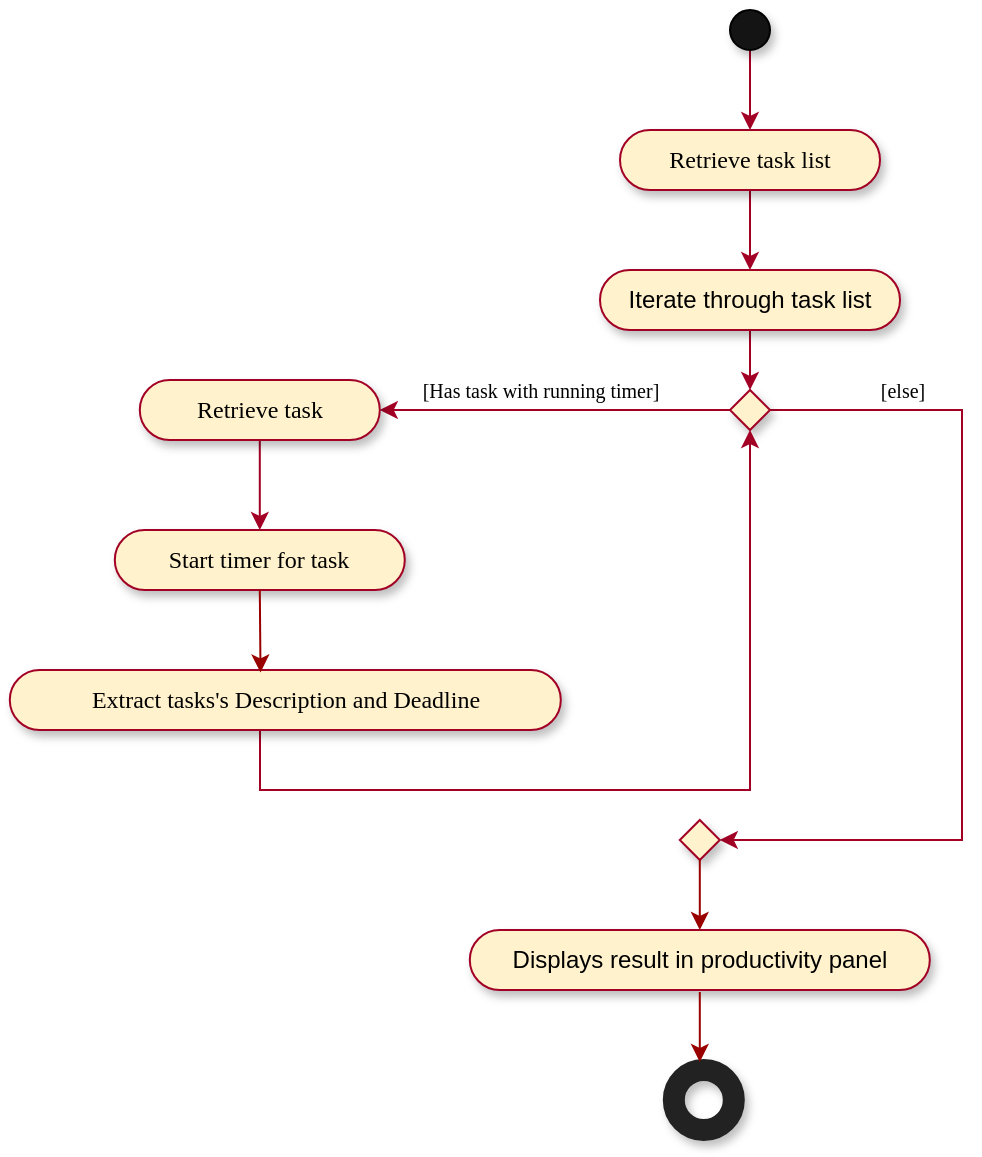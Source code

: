 <mxfile version="12.9.10" type="google"><diagram id="H0szr-YYsvMoYDqsZBnE" name="Page-1"><mxGraphModel dx="1165" dy="457" grid="1" gridSize="10" guides="1" tooltips="1" connect="1" arrows="1" fold="1" page="1" pageScale="1" pageWidth="827" pageHeight="1169" math="0" shadow="0"><root><mxCell id="0"/><mxCell id="1" parent="0"/><mxCell id="Oy0c-lYQoJ4utgU8fDNL-39" value="" style="edgeStyle=orthogonalEdgeStyle;rounded=0;orthogonalLoop=1;jettySize=auto;html=1;startArrow=none;startFill=0;endArrow=classic;endFill=1;strokeColor=#A20025;" parent="1" source="Oy0c-lYQoJ4utgU8fDNL-40" target="Oy0c-lYQoJ4utgU8fDNL-47" edge="1"><mxGeometry relative="1" as="geometry"/></mxCell><mxCell id="Oy0c-lYQoJ4utgU8fDNL-40" value="" style="ellipse;whiteSpace=wrap;html=1;aspect=fixed;fillColor=#141414;shadow=1;" parent="1" vertex="1"><mxGeometry x="525" y="50" width="20" height="20" as="geometry"/></mxCell><mxCell id="Oy0c-lYQoJ4utgU8fDNL-41" value="" style="edgeStyle=orthogonalEdgeStyle;rounded=0;orthogonalLoop=1;jettySize=auto;html=1;startArrow=none;startFill=0;endArrow=classic;endFill=1;strokeColor=#A20025;fontFamily=Verdana;" parent="1" source="Oy0c-lYQoJ4utgU8fDNL-42" target="Oy0c-lYQoJ4utgU8fDNL-45" edge="1"><mxGeometry relative="1" as="geometry"/></mxCell><mxCell id="Oy0c-lYQoJ4utgU8fDNL-42" value="Iterate through task list" style="whiteSpace=wrap;html=1;rounded=1;arcSize=50;align=center;verticalAlign=middle;strokeWidth=1;autosize=1;spacing=4;treeFolding=1;treeMoving=1;newEdgeStyle={&quot;edgeStyle&quot;:&quot;entityRelationEdgeStyle&quot;,&quot;startArrow&quot;:&quot;none&quot;,&quot;endArrow&quot;:&quot;none&quot;,&quot;segment&quot;:10,&quot;curved&quot;:1};shadow=1;fillColor=#fff2cc;strokeColor=#A20025;" parent="1" vertex="1"><mxGeometry x="460" y="180" width="150" height="30" as="geometry"/></mxCell><mxCell id="Oy0c-lYQoJ4utgU8fDNL-43" value="" style="edgeStyle=orthogonalEdgeStyle;rounded=0;orthogonalLoop=1;jettySize=auto;html=1;startArrow=none;startFill=0;endArrow=classic;endFill=1;strokeColor=#A20025;fontFamily=Verdana;exitX=0.25;exitY=0.5;exitDx=0;exitDy=0;exitPerimeter=0;" parent="1" source="Oy0c-lYQoJ4utgU8fDNL-45" target="Oy0c-lYQoJ4utgU8fDNL-49" edge="1"><mxGeometry relative="1" as="geometry"><mxPoint x="519.9" y="250" as="sourcePoint"/></mxGeometry></mxCell><mxCell id="Oy0c-lYQoJ4utgU8fDNL-44" style="edgeStyle=orthogonalEdgeStyle;rounded=0;orthogonalLoop=1;jettySize=auto;html=1;exitX=1;exitY=0.5;exitDx=0;exitDy=0;startArrow=none;startFill=0;endArrow=classic;endFill=1;strokeColor=#A20025;fontFamily=Verdana;entryX=1;entryY=0.5;entryDx=0;entryDy=0;entryPerimeter=0;" parent="1" source="Oy0c-lYQoJ4utgU8fDNL-45" target="Oy0c-lYQoJ4utgU8fDNL-64" edge="1"><mxGeometry relative="1" as="geometry"><mxPoint x="511" y="590" as="targetPoint"/><Array as="points"><mxPoint x="641" y="250"/><mxPoint x="641" y="465"/></Array></mxGeometry></mxCell><mxCell id="Oy0c-lYQoJ4utgU8fDNL-45" value="" style="rhombus;whiteSpace=wrap;html=1;shadow=1;strokeColor=#A20025;fillColor=#fff2cc;" parent="1" vertex="1"><mxGeometry x="525" y="240" width="20" height="20" as="geometry"/></mxCell><mxCell id="Oy0c-lYQoJ4utgU8fDNL-46" value="" style="edgeStyle=orthogonalEdgeStyle;rounded=0;orthogonalLoop=1;jettySize=auto;html=1;startArrow=none;startFill=0;endArrow=classic;endFill=1;strokeColor=#A20025;" parent="1" source="Oy0c-lYQoJ4utgU8fDNL-47" target="Oy0c-lYQoJ4utgU8fDNL-42" edge="1"><mxGeometry relative="1" as="geometry"/></mxCell><mxCell id="Oy0c-lYQoJ4utgU8fDNL-47" value="Retrieve task list" style="whiteSpace=wrap;rounded=1;arcSize=50;align=center;verticalAlign=middle;strokeWidth=1;autosize=1;spacing=4;treeFolding=1;treeMoving=1;newEdgeStyle={&quot;edgeStyle&quot;:&quot;entityRelationEdgeStyle&quot;,&quot;startArrow&quot;:&quot;none&quot;,&quot;endArrow&quot;:&quot;none&quot;,&quot;segment&quot;:10,&quot;curved&quot;:1};shadow=1;fillColor=#fff2cc;strokeColor=#A20025;horizontal=1;fontFamily=Verdana;" parent="1" vertex="1"><mxGeometry x="470" y="110" width="130" height="30" as="geometry"/></mxCell><mxCell id="Oy0c-lYQoJ4utgU8fDNL-48" style="edgeStyle=orthogonalEdgeStyle;rounded=0;orthogonalLoop=1;jettySize=auto;html=1;exitX=0.5;exitY=1;exitDx=0;exitDy=0;startArrow=none;startFill=0;endArrow=classic;endFill=1;strokeColor=#A20025;fontFamily=Verdana;" parent="1" source="Oy0c-lYQoJ4utgU8fDNL-49" edge="1"><mxGeometry relative="1" as="geometry"><mxPoint x="289.9" y="310" as="targetPoint"/><Array as="points"><mxPoint x="289.9" y="300"/></Array></mxGeometry></mxCell><mxCell id="Oy0c-lYQoJ4utgU8fDNL-49" value="Retrieve task" style="whiteSpace=wrap;html=1;rounded=1;arcSize=50;align=center;verticalAlign=middle;strokeWidth=1;autosize=1;spacing=4;treeFolding=1;treeMoving=1;newEdgeStyle={&quot;edgeStyle&quot;:&quot;entityRelationEdgeStyle&quot;,&quot;startArrow&quot;:&quot;none&quot;,&quot;endArrow&quot;:&quot;none&quot;,&quot;segment&quot;:10,&quot;curved&quot;:1};shadow=1;fillColor=#fff2cc;strokeColor=#A20025;fontFamily=Verdana;" parent="1" vertex="1"><mxGeometry x="229.9" y="235" width="120" height="30" as="geometry"/></mxCell><mxCell id="Oy0c-lYQoJ4utgU8fDNL-50" value="&lt;span style=&quot;font-size: 10px&quot;&gt;[Has task with running timer]&lt;/span&gt;" style="text;html=1;align=center;verticalAlign=middle;resizable=0;points=[];autosize=1;fontFamily=Verdana;" parent="1" vertex="1"><mxGeometry x="349.9" y="230" width="160" height="20" as="geometry"/></mxCell><mxCell id="Oy0c-lYQoJ4utgU8fDNL-53" value="Displays result in productivity panel" style="whiteSpace=wrap;html=1;rounded=1;arcSize=50;align=center;verticalAlign=middle;strokeWidth=1;autosize=1;spacing=4;treeFolding=1;treeMoving=1;newEdgeStyle={&quot;edgeStyle&quot;:&quot;entityRelationEdgeStyle&quot;,&quot;startArrow&quot;:&quot;none&quot;,&quot;endArrow&quot;:&quot;none&quot;,&quot;segment&quot;:10,&quot;curved&quot;:1};shadow=1;fillColor=#fff2cc;strokeColor=#A20025;" parent="1" vertex="1"><mxGeometry x="394.9" y="510" width="230" height="30" as="geometry"/></mxCell><mxCell id="Oy0c-lYQoJ4utgU8fDNL-54" value="" style="html=1;verticalLabelPosition=bottom;labelBackgroundColor=#ffffff;verticalAlign=top;shadow=1;dashed=0;strokeWidth=11;shape=mxgraph.ios7.misc.circle;strokeColor=#222222;fillColor=none;fontFamily=Verdana;align=center;" parent="1" vertex="1"><mxGeometry x="496.9" y="580" width="30" height="30" as="geometry"/></mxCell><mxCell id="Oy0c-lYQoJ4utgU8fDNL-55" value="&lt;font style=&quot;font-size: 10px&quot;&gt;[else]&lt;/font&gt;" style="text;html=1;align=center;verticalAlign=middle;resizable=0;points=[];autosize=1;fontFamily=Verdana;" parent="1" vertex="1"><mxGeometry x="591" y="230" width="40" height="20" as="geometry"/></mxCell><mxCell id="Oy0c-lYQoJ4utgU8fDNL-61" value="Start timer for task" style="whiteSpace=wrap;html=1;rounded=1;arcSize=50;align=center;verticalAlign=middle;strokeWidth=1;autosize=1;spacing=4;treeFolding=1;treeMoving=1;newEdgeStyle={&quot;edgeStyle&quot;:&quot;entityRelationEdgeStyle&quot;,&quot;startArrow&quot;:&quot;none&quot;,&quot;endArrow&quot;:&quot;none&quot;,&quot;segment&quot;:10,&quot;curved&quot;:1};shadow=1;fillColor=#fff2cc;strokeColor=#A20025;fontFamily=Verdana;" parent="1" vertex="1"><mxGeometry x="217.4" y="310" width="145" height="30" as="geometry"/></mxCell><mxCell id="Oy0c-lYQoJ4utgU8fDNL-63" style="edgeStyle=orthogonalEdgeStyle;rounded=0;orthogonalLoop=1;jettySize=auto;html=1;startArrow=none;startFill=0;endArrow=classic;endFill=1;strokeColor=#A20025;fontFamily=Verdana;entryX=0.5;entryY=1;entryDx=0;entryDy=0;" parent="1" source="Oy0c-lYQoJ4utgU8fDNL-77" target="Oy0c-lYQoJ4utgU8fDNL-45" edge="1"><mxGeometry relative="1" as="geometry"><mxPoint x="300" y="430" as="sourcePoint"/><mxPoint x="540" y="300" as="targetPoint"/><Array as="points"><mxPoint x="290" y="440"/><mxPoint x="535" y="440"/></Array></mxGeometry></mxCell><mxCell id="Oy0c-lYQoJ4utgU8fDNL-64" value="" style="rhombus;whiteSpace=wrap;html=1;shadow=1;strokeColor=#A20025;fillColor=#fff2cc;" parent="1" vertex="1"><mxGeometry x="499.9" y="455" width="20" height="20" as="geometry"/></mxCell><mxCell id="Oy0c-lYQoJ4utgU8fDNL-65" value="" style="endArrow=classic;html=1;strokeColor=#990000;entryX=0.5;entryY=0;entryDx=0;entryDy=0;exitX=0.5;exitY=1;exitDx=0;exitDy=0;" parent="1" source="Oy0c-lYQoJ4utgU8fDNL-64" target="Oy0c-lYQoJ4utgU8fDNL-53" edge="1"><mxGeometry width="50" height="50" relative="1" as="geometry"><mxPoint x="385.9" y="515" as="sourcePoint"/><mxPoint x="435.9" y="465" as="targetPoint"/></mxGeometry></mxCell><mxCell id="Oy0c-lYQoJ4utgU8fDNL-75" value="" style="endArrow=classic;html=1;strokeColor=#990000;entryX=0.5;entryY=0;entryDx=0;entryDy=0;exitX=0.5;exitY=1;exitDx=0;exitDy=0;" parent="1" edge="1"><mxGeometry width="50" height="50" relative="1" as="geometry"><mxPoint x="509.9" y="541" as="sourcePoint"/><mxPoint x="509.9" y="576" as="targetPoint"/></mxGeometry></mxCell><mxCell id="Oy0c-lYQoJ4utgU8fDNL-77" value="Extract tasks's Description and Deadline" style="whiteSpace=wrap;html=1;rounded=1;arcSize=50;align=center;verticalAlign=middle;strokeWidth=1;autosize=1;spacing=4;treeFolding=1;treeMoving=1;newEdgeStyle={&quot;edgeStyle&quot;:&quot;entityRelationEdgeStyle&quot;,&quot;startArrow&quot;:&quot;none&quot;,&quot;endArrow&quot;:&quot;none&quot;,&quot;segment&quot;:10,&quot;curved&quot;:1};shadow=1;fillColor=#fff2cc;strokeColor=#A20025;fontFamily=Verdana;" parent="1" vertex="1"><mxGeometry x="164.9" y="380" width="275.5" height="30" as="geometry"/></mxCell><mxCell id="Oy0c-lYQoJ4utgU8fDNL-80" value="" style="endArrow=classic;html=1;exitX=0.5;exitY=1;exitDx=0;exitDy=0;entryX=0.455;entryY=0.041;entryDx=0;entryDy=0;entryPerimeter=0;strokeColor=#990000;" parent="1" source="Oy0c-lYQoJ4utgU8fDNL-61" target="Oy0c-lYQoJ4utgU8fDNL-77" edge="1"><mxGeometry width="50" height="50" relative="1" as="geometry"><mxPoint x="364.9" y="450" as="sourcePoint"/><mxPoint x="290.9" y="375" as="targetPoint"/></mxGeometry></mxCell></root></mxGraphModel></diagram></mxfile>
